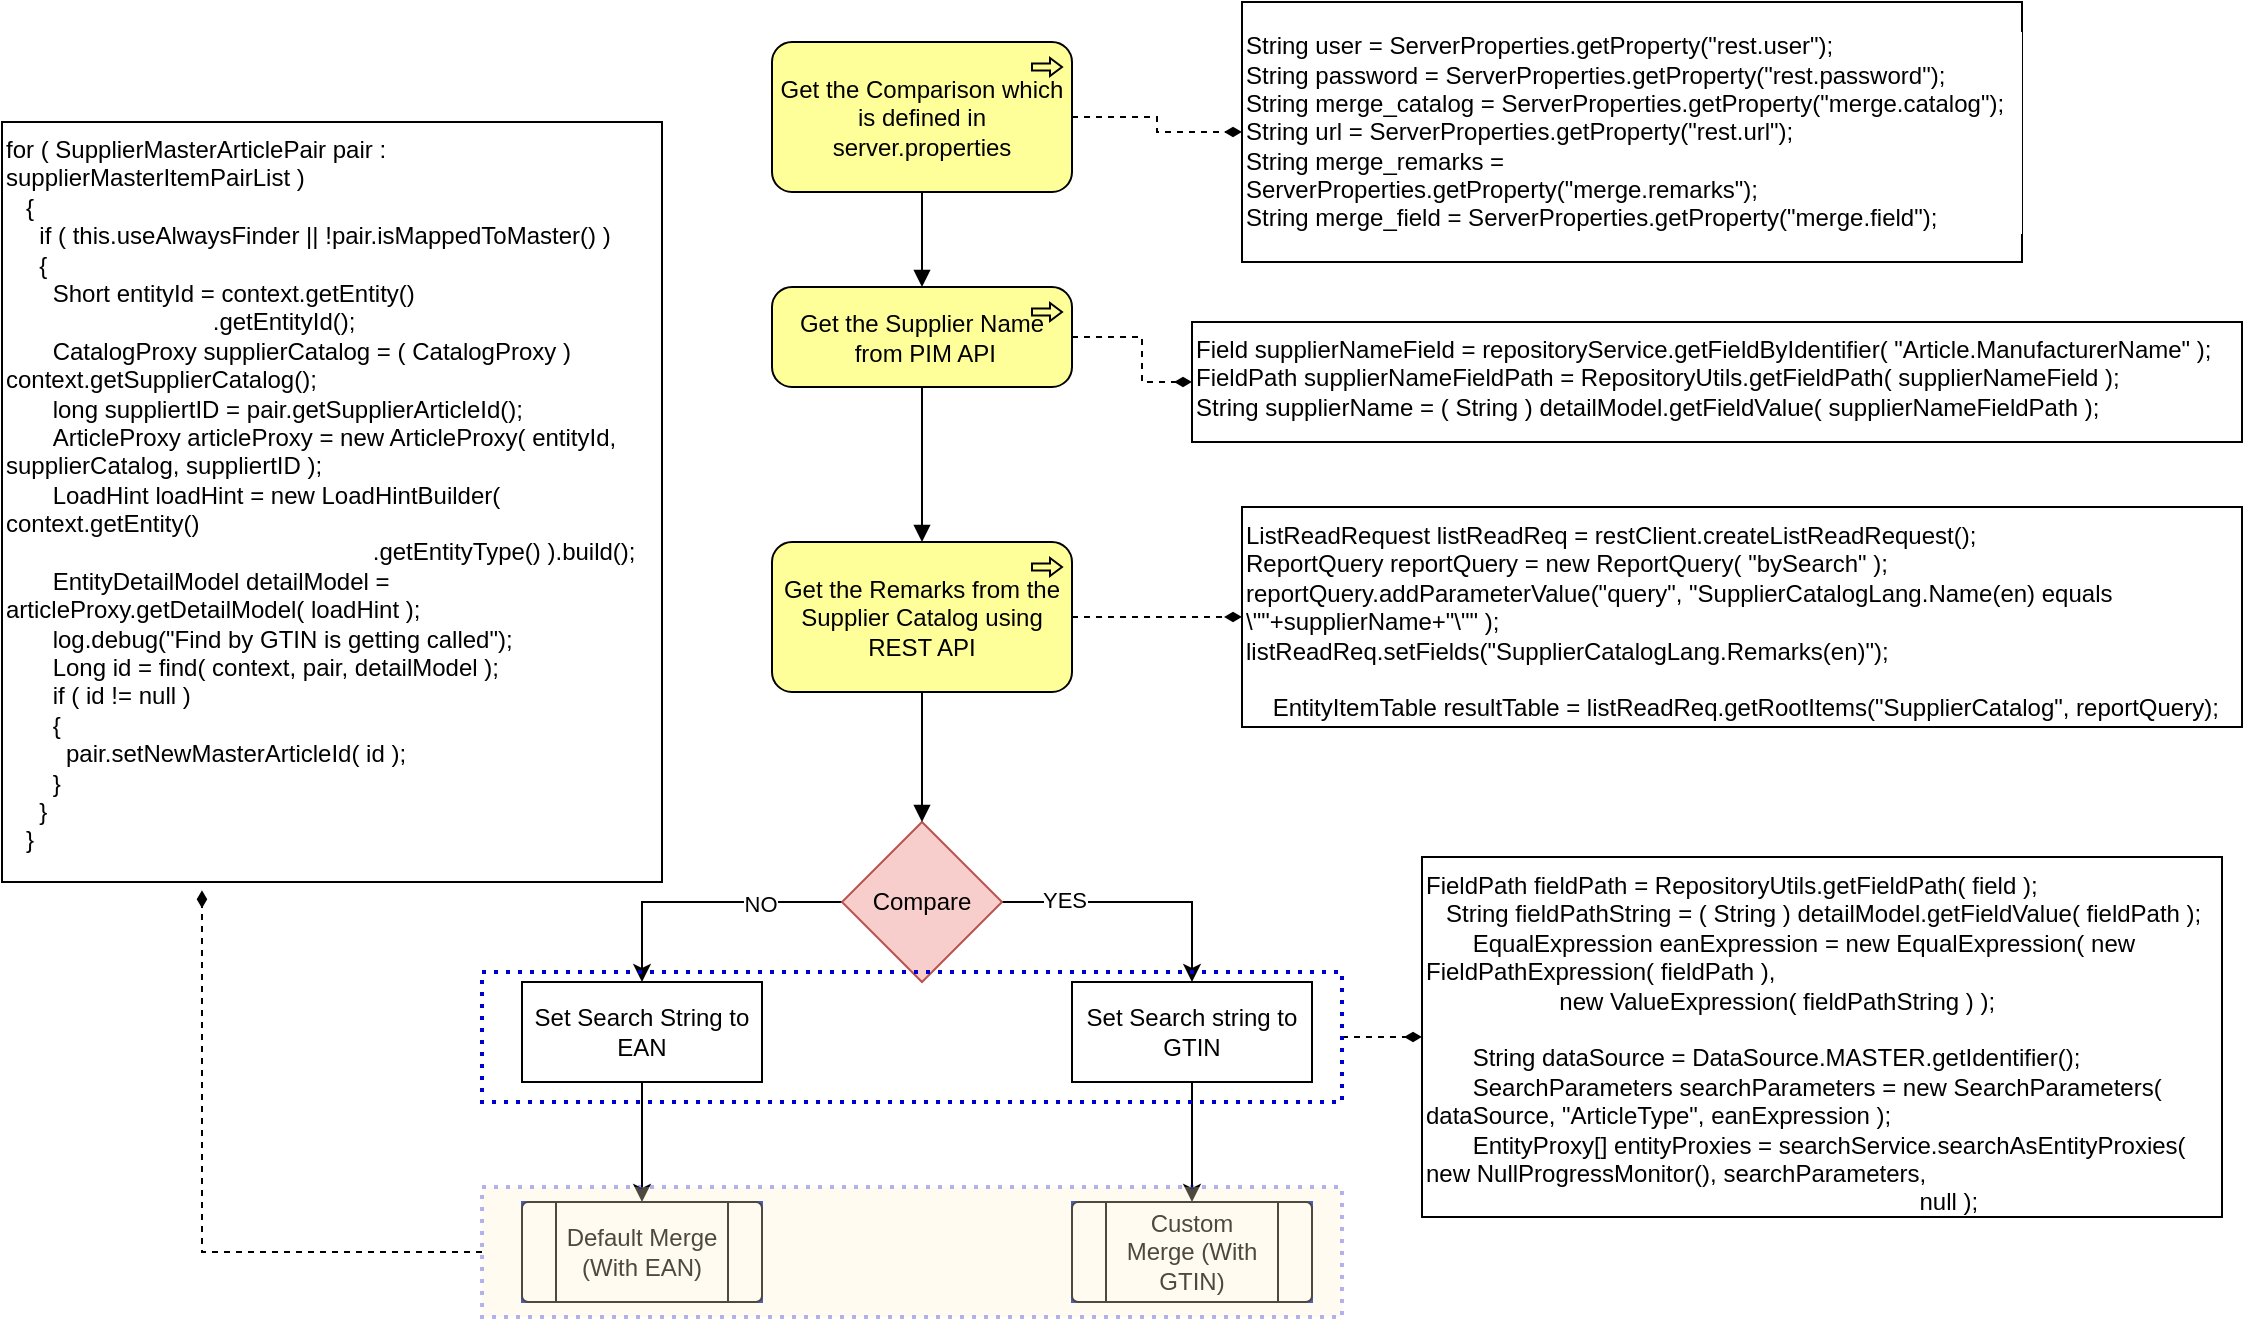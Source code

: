 <mxfile version="14.5.7" type="github">
  <diagram id="jq7CLsASXzSHqqgotllC" name="Merge">
    <mxGraphModel dx="1102" dy="1564" grid="1" gridSize="10" guides="1" tooltips="1" connect="1" arrows="1" fold="1" page="1" pageScale="1" pageWidth="1169" pageHeight="827" math="0" shadow="0">
      <root>
        <mxCell id="0" />
        <mxCell id="1" parent="0" />
        <mxCell id="OsWPTND-dAeVox1oGxLM-4" value="" style="group;fillColor=#0050ef;strokeColor=#001DBC;fontColor=#ffffff;" vertex="1" connectable="0" parent="1">
          <mxGeometry x="300" y="-220" width="120" height="50" as="geometry" />
        </mxCell>
        <mxCell id="OsWPTND-dAeVox1oGxLM-2" value="" style="verticalLabelPosition=bottom;verticalAlign=top;html=1;shape=process;whiteSpace=wrap;rounded=1;size=0.14;arcSize=6;" vertex="1" parent="OsWPTND-dAeVox1oGxLM-4">
          <mxGeometry width="120" height="50" as="geometry" />
        </mxCell>
        <mxCell id="OsWPTND-dAeVox1oGxLM-3" value="Default Merge (With EAN)" style="text;html=1;align=center;verticalAlign=middle;whiteSpace=wrap;rounded=0;" vertex="1" parent="OsWPTND-dAeVox1oGxLM-4">
          <mxGeometry x="20" y="11.364" width="80" height="27.273" as="geometry" />
        </mxCell>
        <mxCell id="OsWPTND-dAeVox1oGxLM-5" value="" style="group;fillColor=#0050ef;strokeColor=#001DBC;fontColor=#ffffff;" vertex="1" connectable="0" parent="1">
          <mxGeometry x="575" y="-220" width="120" height="50" as="geometry" />
        </mxCell>
        <mxCell id="OsWPTND-dAeVox1oGxLM-6" value="" style="verticalLabelPosition=bottom;verticalAlign=top;html=1;shape=process;whiteSpace=wrap;rounded=1;size=0.14;arcSize=6;" vertex="1" parent="OsWPTND-dAeVox1oGxLM-5">
          <mxGeometry width="120" height="50" as="geometry" />
        </mxCell>
        <mxCell id="OsWPTND-dAeVox1oGxLM-7" value="Custom Merge (With GTIN)" style="text;html=1;strokeColor=none;fillColor=none;align=center;verticalAlign=middle;whiteSpace=wrap;rounded=0;" vertex="1" parent="OsWPTND-dAeVox1oGxLM-5">
          <mxGeometry x="20" y="11.364" width="80" height="27.273" as="geometry" />
        </mxCell>
        <mxCell id="OsWPTND-dAeVox1oGxLM-17" style="edgeStyle=orthogonalEdgeStyle;rounded=0;orthogonalLoop=1;jettySize=auto;html=1;entryX=0.5;entryY=0;entryDx=0;entryDy=0;" edge="1" parent="1" source="OsWPTND-dAeVox1oGxLM-8" target="OsWPTND-dAeVox1oGxLM-33">
          <mxGeometry relative="1" as="geometry" />
        </mxCell>
        <mxCell id="OsWPTND-dAeVox1oGxLM-19" value="YES" style="edgeLabel;html=1;align=center;verticalAlign=middle;resizable=0;points=[];" vertex="1" connectable="0" parent="OsWPTND-dAeVox1oGxLM-17">
          <mxGeometry x="-0.549" y="1" relative="1" as="geometry">
            <mxPoint as="offset" />
          </mxGeometry>
        </mxCell>
        <mxCell id="OsWPTND-dAeVox1oGxLM-18" style="edgeStyle=orthogonalEdgeStyle;rounded=0;orthogonalLoop=1;jettySize=auto;html=1;entryX=0.5;entryY=0;entryDx=0;entryDy=0;" edge="1" parent="1" source="OsWPTND-dAeVox1oGxLM-8" target="OsWPTND-dAeVox1oGxLM-31">
          <mxGeometry relative="1" as="geometry" />
        </mxCell>
        <mxCell id="OsWPTND-dAeVox1oGxLM-20" value="NO" style="edgeLabel;html=1;align=center;verticalAlign=middle;resizable=0;points=[];" vertex="1" connectable="0" parent="OsWPTND-dAeVox1oGxLM-18">
          <mxGeometry x="-0.413" y="1" relative="1" as="geometry">
            <mxPoint as="offset" />
          </mxGeometry>
        </mxCell>
        <mxCell id="OsWPTND-dAeVox1oGxLM-8" value="Compare" style="rhombus;whiteSpace=wrap;html=1;fillColor=#f8cecc;strokeColor=#b85450;" vertex="1" parent="1">
          <mxGeometry x="460" y="-410" width="80" height="80" as="geometry" />
        </mxCell>
        <mxCell id="OsWPTND-dAeVox1oGxLM-26" style="edgeStyle=orthogonalEdgeStyle;rounded=0;orthogonalLoop=1;jettySize=auto;html=1;entryX=0;entryY=0.5;entryDx=0;entryDy=0;dashed=1;endArrow=diamondThin;endFill=1;" edge="1" parent="1" source="OsWPTND-dAeVox1oGxLM-11" target="OsWPTND-dAeVox1oGxLM-25">
          <mxGeometry relative="1" as="geometry" />
        </mxCell>
        <mxCell id="OsWPTND-dAeVox1oGxLM-45" style="edgeStyle=orthogonalEdgeStyle;rounded=0;orthogonalLoop=1;jettySize=auto;html=1;endArrow=block;endFill=1;" edge="1" parent="1" source="OsWPTND-dAeVox1oGxLM-11" target="OsWPTND-dAeVox1oGxLM-8">
          <mxGeometry relative="1" as="geometry" />
        </mxCell>
        <mxCell id="OsWPTND-dAeVox1oGxLM-11" value="Get the Remarks from the Supplier Catalog using REST API" style="html=1;outlineConnect=0;whiteSpace=wrap;fillColor=#ffff99;shape=mxgraph.archimate3.application;appType=proc;archiType=rounded;" vertex="1" parent="1">
          <mxGeometry x="425" y="-550" width="150" height="75" as="geometry" />
        </mxCell>
        <mxCell id="OsWPTND-dAeVox1oGxLM-29" value="" style="edgeStyle=orthogonalEdgeStyle;rounded=0;orthogonalLoop=1;jettySize=auto;html=1;dashed=1;endArrow=diamondThin;endFill=1;" edge="1" parent="1" source="OsWPTND-dAeVox1oGxLM-12" target="OsWPTND-dAeVox1oGxLM-28">
          <mxGeometry relative="1" as="geometry">
            <Array as="points">
              <mxPoint x="610" y="-652" />
              <mxPoint x="610" y="-630" />
            </Array>
          </mxGeometry>
        </mxCell>
        <mxCell id="OsWPTND-dAeVox1oGxLM-27" style="edgeStyle=orthogonalEdgeStyle;rounded=0;orthogonalLoop=1;jettySize=auto;html=1;dashed=1;endArrow=diamondThin;endFill=1;" edge="1" parent="1" source="OsWPTND-dAeVox1oGxLM-16" target="OsWPTND-dAeVox1oGxLM-23">
          <mxGeometry relative="1" as="geometry" />
        </mxCell>
        <mxCell id="OsWPTND-dAeVox1oGxLM-43" style="edgeStyle=orthogonalEdgeStyle;rounded=0;orthogonalLoop=1;jettySize=auto;html=1;endArrow=block;endFill=1;" edge="1" parent="1" source="OsWPTND-dAeVox1oGxLM-16" target="OsWPTND-dAeVox1oGxLM-12">
          <mxGeometry relative="1" as="geometry" />
        </mxCell>
        <mxCell id="OsWPTND-dAeVox1oGxLM-16" value="Get the Comparison which is defined in server.properties" style="html=1;outlineConnect=0;whiteSpace=wrap;fillColor=#ffff99;shape=mxgraph.archimate3.application;appType=proc;archiType=rounded;" vertex="1" parent="1">
          <mxGeometry x="425" y="-800" width="150" height="75" as="geometry" />
        </mxCell>
        <mxCell id="OsWPTND-dAeVox1oGxLM-23" value="&lt;div&gt;String user = ServerProperties.getProperty(&quot;rest.user&quot;);&lt;/div&gt;&lt;div&gt;&lt;span class=&quot;Apple-tab-span&quot;&gt;   &lt;/span&gt;String password = ServerProperties.getProperty(&quot;rest.password&quot;);&lt;/div&gt;&lt;div&gt;&lt;span class=&quot;Apple-tab-span&quot;&gt;   &lt;/span&gt;String merge_catalog = ServerProperties.getProperty(&quot;merge.catalog&quot;);&lt;/div&gt;&lt;div&gt;&lt;span class=&quot;Apple-tab-span&quot;&gt;   &lt;/span&gt;String url = ServerProperties.getProperty(&quot;rest.url&quot;);&lt;/div&gt;&lt;div&gt;&lt;span class=&quot;Apple-tab-span&quot;&gt;   &lt;/span&gt;String merge_remarks = ServerProperties.getProperty(&quot;merge.remarks&quot;);&lt;/div&gt;&lt;div&gt;&lt;span class=&quot;Apple-tab-span&quot;&gt;   &lt;/span&gt;String merge_field = ServerProperties.getProperty(&quot;merge.field&quot;);&lt;/div&gt;" style="text;html=1;fillColor=none;align=left;verticalAlign=middle;whiteSpace=wrap;rounded=0;labelBackgroundColor=#ffffff;strokeColor=#000000;" vertex="1" parent="1">
          <mxGeometry x="660" y="-820" width="390" height="130" as="geometry" />
        </mxCell>
        <mxCell id="OsWPTND-dAeVox1oGxLM-25" value="ListReadRequest listReadReq = restClient.createListReadRequest();&lt;br&gt;ReportQuery reportQuery = new ReportQuery( &quot;bySearch&quot; );&lt;br&gt;reportQuery.addParameterValue(&quot;query&quot;, &quot;SupplierCatalogLang.Name(en) equals \&quot;&quot;+supplierName+&quot;\&quot;&quot; );&lt;br&gt;listReadReq.setFields(&quot;SupplierCatalogLang.Remarks(en)&quot;);&lt;br&gt;  &amp;nbsp;  &amp;nbsp; &lt;br&gt;  &amp;nbsp;  &amp;nbsp; EntityItemTable resultTable = listReadReq.getRootItems(&quot;SupplierCatalog&quot;, reportQuery);" style="text;whiteSpace=wrap;html=1;strokeColor=#000000;" vertex="1" parent="1">
          <mxGeometry x="660" y="-567.5" width="500" height="110" as="geometry" />
        </mxCell>
        <mxCell id="OsWPTND-dAeVox1oGxLM-28" value="Field supplierNameField = repositoryService.getFieldByIdentifier( &quot;Article.ManufacturerName&quot; ); &amp;nbsp; &amp;nbsp; FieldPath supplierNameFieldPath = RepositoryUtils.getFieldPath( supplierNameField );&lt;br&gt;String supplierName = ( String ) detailModel.getFieldValue( supplierNameFieldPath );" style="text;whiteSpace=wrap;html=1;strokeColor=#000000;" vertex="1" parent="1">
          <mxGeometry x="635" y="-660" width="525" height="60" as="geometry" />
        </mxCell>
        <mxCell id="OsWPTND-dAeVox1oGxLM-32" style="edgeStyle=orthogonalEdgeStyle;rounded=0;orthogonalLoop=1;jettySize=auto;html=1;entryX=0.5;entryY=0;entryDx=0;entryDy=0;" edge="1" parent="1" source="OsWPTND-dAeVox1oGxLM-31" target="OsWPTND-dAeVox1oGxLM-2">
          <mxGeometry relative="1" as="geometry" />
        </mxCell>
        <mxCell id="OsWPTND-dAeVox1oGxLM-31" value="Set Search String to EAN" style="rounded=0;whiteSpace=wrap;html=1;labelBackgroundColor=#ffffff;strokeColor=#000000;fillColor=#ffffff;align=center;" vertex="1" parent="1">
          <mxGeometry x="300" y="-330" width="120" height="50" as="geometry" />
        </mxCell>
        <mxCell id="OsWPTND-dAeVox1oGxLM-34" style="edgeStyle=orthogonalEdgeStyle;rounded=0;orthogonalLoop=1;jettySize=auto;html=1;entryX=0.5;entryY=0;entryDx=0;entryDy=0;" edge="1" parent="1" source="OsWPTND-dAeVox1oGxLM-33" target="OsWPTND-dAeVox1oGxLM-6">
          <mxGeometry relative="1" as="geometry" />
        </mxCell>
        <mxCell id="OsWPTND-dAeVox1oGxLM-33" value="Set Search string to GTIN" style="rounded=0;whiteSpace=wrap;html=1;labelBackgroundColor=#ffffff;strokeColor=#000000;fillColor=#ffffff;align=center;" vertex="1" parent="1">
          <mxGeometry x="575" y="-330" width="120" height="50" as="geometry" />
        </mxCell>
        <mxCell id="OsWPTND-dAeVox1oGxLM-35" value="FieldPath fieldPath = RepositoryUtils.getFieldPath( field );&#xa;      String fieldPathString = ( String ) detailModel.getFieldValue( fieldPath );&#xa;         EqualExpression eanExpression = new EqualExpression( new FieldPathExpression( fieldPath ),&#xa;                    new ValueExpression( fieldPathString ) );&#xa;         &#xa;         String dataSource = DataSource.MASTER.getIdentifier();&#xa;         SearchParameters searchParameters = new SearchParameters( dataSource, &quot;ArticleType&quot;, eanExpression );&#xa;         EntityProxy[] entityProxies = searchService.searchAsEntityProxies( new NullProgressMonitor(), searchParameters,&#xa;                                                                            null );" style="text;whiteSpace=wrap;html=1;strokeColor=#000000;" vertex="1" parent="1">
          <mxGeometry x="750" y="-392.5" width="400" height="180" as="geometry" />
        </mxCell>
        <mxCell id="OsWPTND-dAeVox1oGxLM-37" style="edgeStyle=orthogonalEdgeStyle;rounded=0;orthogonalLoop=1;jettySize=auto;html=1;exitX=1;exitY=0.5;exitDx=0;exitDy=0;entryX=0;entryY=0.5;entryDx=0;entryDy=0;dashed=1;endArrow=diamondThin;endFill=1;" edge="1" parent="1" source="OsWPTND-dAeVox1oGxLM-36" target="OsWPTND-dAeVox1oGxLM-35">
          <mxGeometry relative="1" as="geometry" />
        </mxCell>
        <mxCell id="OsWPTND-dAeVox1oGxLM-36" value="" style="rounded=0;whiteSpace=wrap;html=1;labelBackgroundColor=#ffffff;align=center;fillColor=none;dashed=1;strokeColor=#0000CC;dashPattern=1 2;strokeWidth=2;" vertex="1" parent="1">
          <mxGeometry x="280" y="-335" width="430" height="65" as="geometry" />
        </mxCell>
        <mxCell id="OsWPTND-dAeVox1oGxLM-38" value="for ( SupplierMasterArticlePair pair : supplierMasterItemPairList )&#xa;     {&#xa;       if ( this.useAlwaysFinder || !pair.isMappedToMaster() )&#xa;       {&#xa;         Short entityId = context.getEntity()&#xa;                                 .getEntityId();&#xa;         CatalogProxy supplierCatalog = ( CatalogProxy ) context.getSupplierCatalog();&#xa;         long suppliertID = pair.getSupplierArticleId();&#xa;         ArticleProxy articleProxy = new ArticleProxy( entityId, supplierCatalog, suppliertID );&#xa;         LoadHint loadHint = new LoadHintBuilder( context.getEntity()&#xa;                                                         .getEntityType() ).build();&#xa;         EntityDetailModel detailModel = articleProxy.getDetailModel( loadHint );&#xa;         log.debug(&quot;Find by GTIN is getting called&quot;);&#xa;         Long id = find( context, pair, detailModel );&#xa;         if ( id != null )&#xa;         {&#xa;           pair.setNewMasterArticleId( id );&#xa;         }&#xa;       }&#xa;     }" style="text;whiteSpace=wrap;html=1;strokeColor=#000000;" vertex="1" parent="1">
          <mxGeometry x="40" y="-760" width="330" height="380" as="geometry" />
        </mxCell>
        <mxCell id="OsWPTND-dAeVox1oGxLM-40" style="edgeStyle=orthogonalEdgeStyle;rounded=0;orthogonalLoop=1;jettySize=auto;html=1;dashed=1;endArrow=diamondThin;endFill=1;entryX=0.303;entryY=1.011;entryDx=0;entryDy=0;entryPerimeter=0;" edge="1" parent="1" source="OsWPTND-dAeVox1oGxLM-39" target="OsWPTND-dAeVox1oGxLM-38">
          <mxGeometry relative="1" as="geometry">
            <mxPoint x="140" y="-360" as="targetPoint" />
            <Array as="points">
              <mxPoint x="140" y="-195" />
            </Array>
          </mxGeometry>
        </mxCell>
        <mxCell id="OsWPTND-dAeVox1oGxLM-39" value="" style="rounded=0;whiteSpace=wrap;html=1;labelBackgroundColor=#ffffff;align=center;dashed=1;strokeColor=#0000CC;dashPattern=1 2;strokeWidth=2;fillColor=#FFF2CC;opacity=30;" vertex="1" parent="1">
          <mxGeometry x="280" y="-227.5" width="430" height="65" as="geometry" />
        </mxCell>
        <mxCell id="OsWPTND-dAeVox1oGxLM-44" value="" style="edgeStyle=orthogonalEdgeStyle;rounded=0;orthogonalLoop=1;jettySize=auto;html=1;endArrow=block;endFill=1;" edge="1" parent="1" source="OsWPTND-dAeVox1oGxLM-12" target="OsWPTND-dAeVox1oGxLM-11">
          <mxGeometry relative="1" as="geometry" />
        </mxCell>
        <mxCell id="OsWPTND-dAeVox1oGxLM-12" value="Get the Supplier Name &amp;nbsp;from PIM API" style="html=1;outlineConnect=0;whiteSpace=wrap;fillColor=#ffff99;shape=mxgraph.archimate3.application;appType=proc;archiType=rounded;" vertex="1" parent="1">
          <mxGeometry x="425" y="-677.5" width="150" height="50" as="geometry" />
        </mxCell>
      </root>
    </mxGraphModel>
  </diagram>
</mxfile>
